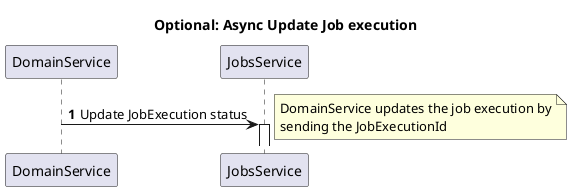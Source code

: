 @startuml
'https://plantuml.com/sequence-diagram

title: "Optional: Async Update Job execution"

autonumber

DomainService -> JobsService: Update JobExecution status
note right
    DomainService updates the job execution by
    sending the JobExecutionId
end note
activate JobsService
@enduml